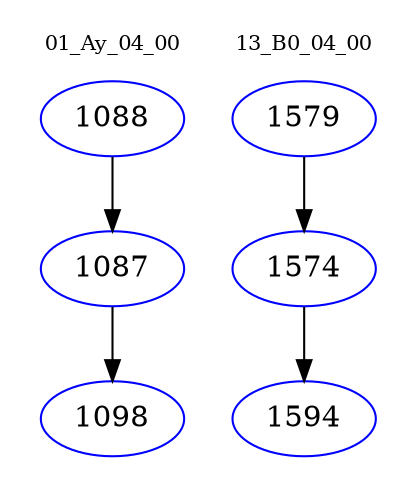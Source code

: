 digraph{
subgraph cluster_0 {
color = white
label = "01_Ay_04_00";
fontsize=10;
T0_1088 [label="1088", color="blue"]
T0_1088 -> T0_1087 [color="black"]
T0_1087 [label="1087", color="blue"]
T0_1087 -> T0_1098 [color="black"]
T0_1098 [label="1098", color="blue"]
}
subgraph cluster_1 {
color = white
label = "13_B0_04_00";
fontsize=10;
T1_1579 [label="1579", color="blue"]
T1_1579 -> T1_1574 [color="black"]
T1_1574 [label="1574", color="blue"]
T1_1574 -> T1_1594 [color="black"]
T1_1594 [label="1594", color="blue"]
}
}
